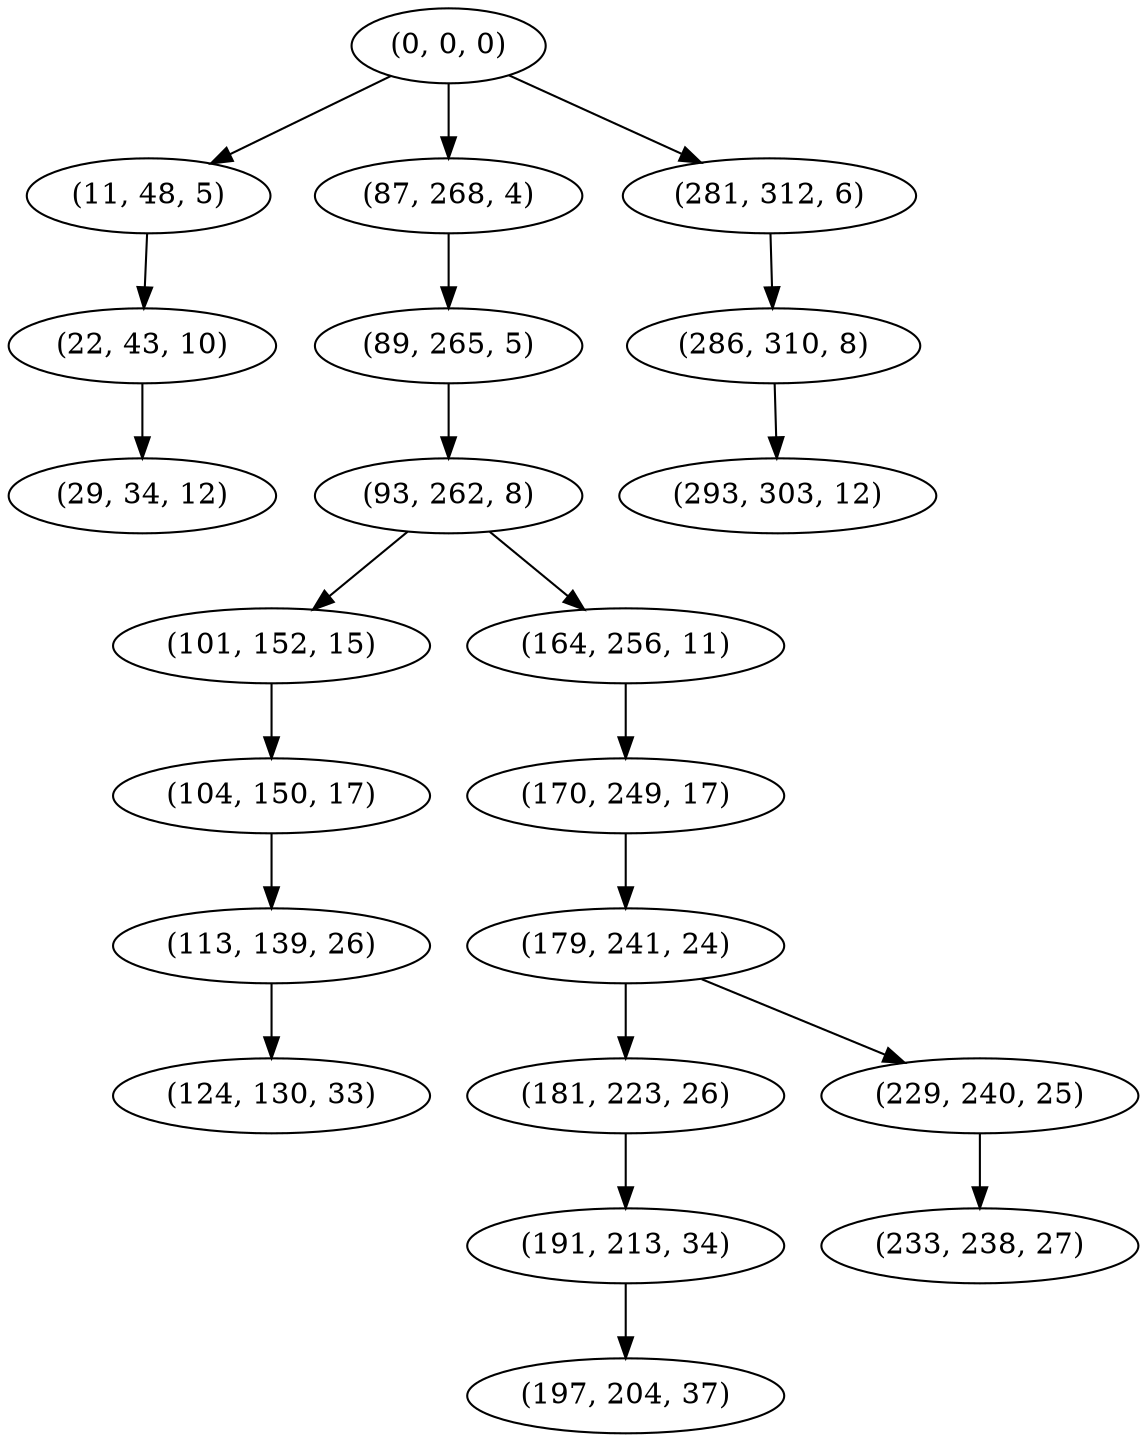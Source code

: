 digraph tree {
    "(0, 0, 0)";
    "(11, 48, 5)";
    "(22, 43, 10)";
    "(29, 34, 12)";
    "(87, 268, 4)";
    "(89, 265, 5)";
    "(93, 262, 8)";
    "(101, 152, 15)";
    "(104, 150, 17)";
    "(113, 139, 26)";
    "(124, 130, 33)";
    "(164, 256, 11)";
    "(170, 249, 17)";
    "(179, 241, 24)";
    "(181, 223, 26)";
    "(191, 213, 34)";
    "(197, 204, 37)";
    "(229, 240, 25)";
    "(233, 238, 27)";
    "(281, 312, 6)";
    "(286, 310, 8)";
    "(293, 303, 12)";
    "(0, 0, 0)" -> "(11, 48, 5)";
    "(0, 0, 0)" -> "(87, 268, 4)";
    "(0, 0, 0)" -> "(281, 312, 6)";
    "(11, 48, 5)" -> "(22, 43, 10)";
    "(22, 43, 10)" -> "(29, 34, 12)";
    "(87, 268, 4)" -> "(89, 265, 5)";
    "(89, 265, 5)" -> "(93, 262, 8)";
    "(93, 262, 8)" -> "(101, 152, 15)";
    "(93, 262, 8)" -> "(164, 256, 11)";
    "(101, 152, 15)" -> "(104, 150, 17)";
    "(104, 150, 17)" -> "(113, 139, 26)";
    "(113, 139, 26)" -> "(124, 130, 33)";
    "(164, 256, 11)" -> "(170, 249, 17)";
    "(170, 249, 17)" -> "(179, 241, 24)";
    "(179, 241, 24)" -> "(181, 223, 26)";
    "(179, 241, 24)" -> "(229, 240, 25)";
    "(181, 223, 26)" -> "(191, 213, 34)";
    "(191, 213, 34)" -> "(197, 204, 37)";
    "(229, 240, 25)" -> "(233, 238, 27)";
    "(281, 312, 6)" -> "(286, 310, 8)";
    "(286, 310, 8)" -> "(293, 303, 12)";
}
